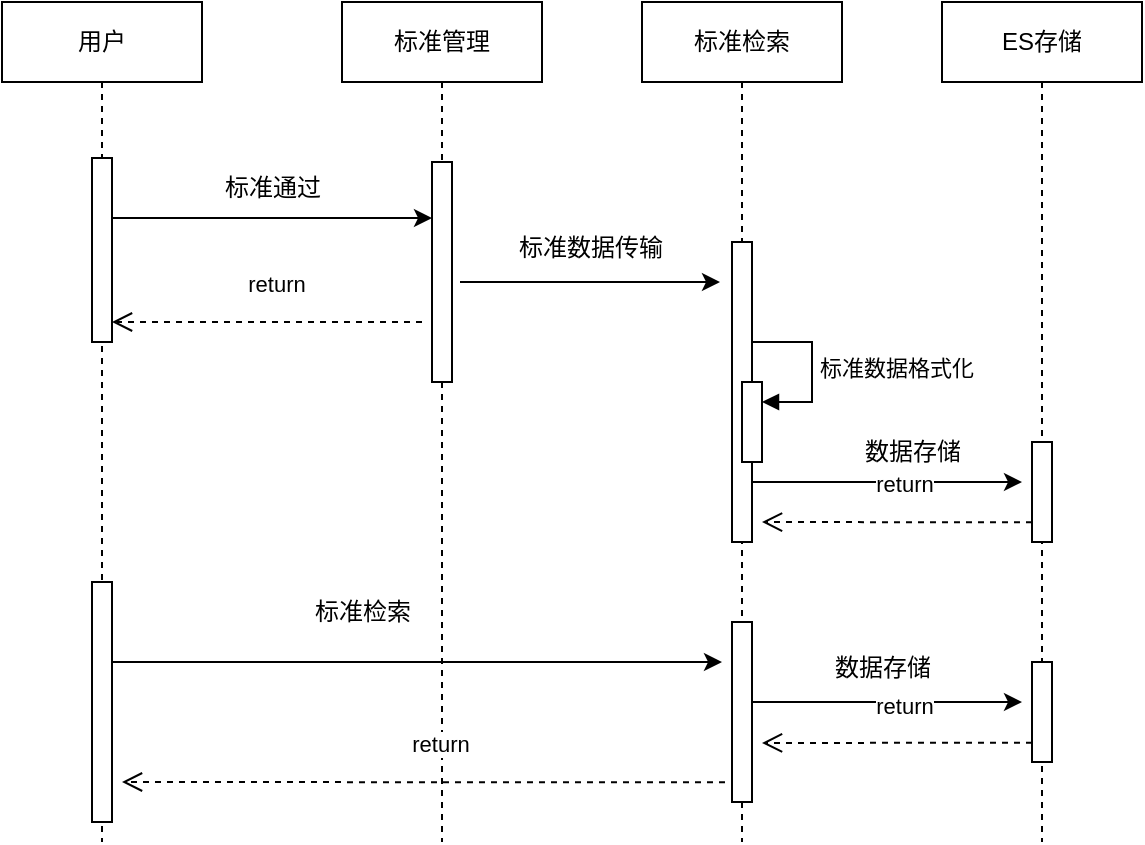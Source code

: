 <mxfile version="21.5.0" type="github">
  <diagram name="第 1 页" id="ML9bKAefyUrUhUsk4Lbq">
    <mxGraphModel dx="1050" dy="517" grid="1" gridSize="10" guides="1" tooltips="1" connect="1" arrows="1" fold="1" page="1" pageScale="1" pageWidth="827" pageHeight="1169" math="0" shadow="0">
      <root>
        <mxCell id="0" />
        <mxCell id="1" parent="0" />
        <mxCell id="nKvcr4VWRUPyPT7Dwx2N-11" value="" style="endArrow=classic;html=1;rounded=0;" edge="1" parent="1">
          <mxGeometry width="50" height="50" relative="1" as="geometry">
            <mxPoint x="175" y="178" as="sourcePoint" />
            <mxPoint x="335" y="178" as="targetPoint" />
          </mxGeometry>
        </mxCell>
        <mxCell id="nKvcr4VWRUPyPT7Dwx2N-14" value="标准管理" style="shape=umlLifeline;perimeter=lifelinePerimeter;whiteSpace=wrap;html=1;container=1;dropTarget=0;collapsible=0;recursiveResize=0;outlineConnect=0;portConstraint=eastwest;newEdgeStyle={&quot;edgeStyle&quot;:&quot;elbowEdgeStyle&quot;,&quot;elbow&quot;:&quot;vertical&quot;,&quot;curved&quot;:0,&quot;rounded&quot;:0};" vertex="1" parent="1">
          <mxGeometry x="290" y="70" width="100" height="420" as="geometry" />
        </mxCell>
        <mxCell id="nKvcr4VWRUPyPT7Dwx2N-15" value="" style="html=1;points=[];perimeter=orthogonalPerimeter;outlineConnect=0;targetShapes=umlLifeline;portConstraint=eastwest;newEdgeStyle={&quot;edgeStyle&quot;:&quot;elbowEdgeStyle&quot;,&quot;elbow&quot;:&quot;vertical&quot;,&quot;curved&quot;:0,&quot;rounded&quot;:0};" vertex="1" parent="nKvcr4VWRUPyPT7Dwx2N-14">
          <mxGeometry x="45" y="80" width="10" height="110" as="geometry" />
        </mxCell>
        <mxCell id="nKvcr4VWRUPyPT7Dwx2N-16" value="标准通过" style="text;html=1;align=center;verticalAlign=middle;resizable=0;points=[];autosize=1;strokeColor=none;fillColor=none;" vertex="1" parent="1">
          <mxGeometry x="220" y="148" width="70" height="30" as="geometry" />
        </mxCell>
        <mxCell id="nKvcr4VWRUPyPT7Dwx2N-17" value="标准检索" style="shape=umlLifeline;perimeter=lifelinePerimeter;whiteSpace=wrap;html=1;container=1;dropTarget=0;collapsible=0;recursiveResize=0;outlineConnect=0;portConstraint=eastwest;newEdgeStyle={&quot;edgeStyle&quot;:&quot;elbowEdgeStyle&quot;,&quot;elbow&quot;:&quot;vertical&quot;,&quot;curved&quot;:0,&quot;rounded&quot;:0};" vertex="1" parent="1">
          <mxGeometry x="440" y="70" width="100" height="420" as="geometry" />
        </mxCell>
        <mxCell id="nKvcr4VWRUPyPT7Dwx2N-18" value="" style="html=1;points=[];perimeter=orthogonalPerimeter;outlineConnect=0;targetShapes=umlLifeline;portConstraint=eastwest;newEdgeStyle={&quot;edgeStyle&quot;:&quot;elbowEdgeStyle&quot;,&quot;elbow&quot;:&quot;vertical&quot;,&quot;curved&quot;:0,&quot;rounded&quot;:0};" vertex="1" parent="nKvcr4VWRUPyPT7Dwx2N-17">
          <mxGeometry x="45" y="120" width="10" height="150" as="geometry" />
        </mxCell>
        <mxCell id="nKvcr4VWRUPyPT7Dwx2N-33" value="" style="html=1;points=[];perimeter=orthogonalPerimeter;outlineConnect=0;targetShapes=umlLifeline;portConstraint=eastwest;newEdgeStyle={&quot;edgeStyle&quot;:&quot;elbowEdgeStyle&quot;,&quot;elbow&quot;:&quot;vertical&quot;,&quot;curved&quot;:0,&quot;rounded&quot;:0};" vertex="1" parent="nKvcr4VWRUPyPT7Dwx2N-17">
          <mxGeometry x="50" y="190" width="10" height="40" as="geometry" />
        </mxCell>
        <mxCell id="nKvcr4VWRUPyPT7Dwx2N-34" value="标准数据格式化" style="html=1;align=left;spacingLeft=2;endArrow=block;rounded=0;edgeStyle=orthogonalEdgeStyle;curved=0;rounded=0;" edge="1" target="nKvcr4VWRUPyPT7Dwx2N-33" parent="nKvcr4VWRUPyPT7Dwx2N-17">
          <mxGeometry relative="1" as="geometry">
            <mxPoint x="55" y="170" as="sourcePoint" />
            <Array as="points">
              <mxPoint x="85" y="200" />
            </Array>
          </mxGeometry>
        </mxCell>
        <mxCell id="nKvcr4VWRUPyPT7Dwx2N-49" value="" style="html=1;points=[];perimeter=orthogonalPerimeter;outlineConnect=0;targetShapes=umlLifeline;portConstraint=eastwest;newEdgeStyle={&quot;edgeStyle&quot;:&quot;elbowEdgeStyle&quot;,&quot;elbow&quot;:&quot;vertical&quot;,&quot;curved&quot;:0,&quot;rounded&quot;:0};" vertex="1" parent="nKvcr4VWRUPyPT7Dwx2N-17">
          <mxGeometry x="45" y="310" width="10" height="90" as="geometry" />
        </mxCell>
        <mxCell id="nKvcr4VWRUPyPT7Dwx2N-32" value="标准数据传输" style="text;html=1;align=center;verticalAlign=middle;resizable=0;points=[];autosize=1;strokeColor=none;fillColor=none;" vertex="1" parent="1">
          <mxGeometry x="364" y="178" width="100" height="30" as="geometry" />
        </mxCell>
        <mxCell id="nKvcr4VWRUPyPT7Dwx2N-37" value="return" style="html=1;verticalAlign=bottom;endArrow=open;dashed=1;endSize=8;edgeStyle=elbowEdgeStyle;elbow=vertical;curved=0;rounded=0;" edge="1" parent="1" target="nKvcr4VWRUPyPT7Dwx2N-39">
          <mxGeometry x="-0.051" y="-10" relative="1" as="geometry">
            <mxPoint x="330" y="230" as="sourcePoint" />
            <mxPoint x="140" y="230" as="targetPoint" />
            <mxPoint as="offset" />
          </mxGeometry>
        </mxCell>
        <mxCell id="nKvcr4VWRUPyPT7Dwx2N-38" value="用户" style="shape=umlLifeline;perimeter=lifelinePerimeter;whiteSpace=wrap;html=1;container=1;dropTarget=0;collapsible=0;recursiveResize=0;outlineConnect=0;portConstraint=eastwest;newEdgeStyle={&quot;edgeStyle&quot;:&quot;elbowEdgeStyle&quot;,&quot;elbow&quot;:&quot;vertical&quot;,&quot;curved&quot;:0,&quot;rounded&quot;:0};" vertex="1" parent="1">
          <mxGeometry x="120" y="70" width="100" height="420" as="geometry" />
        </mxCell>
        <mxCell id="nKvcr4VWRUPyPT7Dwx2N-39" value="" style="html=1;points=[];perimeter=orthogonalPerimeter;outlineConnect=0;targetShapes=umlLifeline;portConstraint=eastwest;newEdgeStyle={&quot;edgeStyle&quot;:&quot;elbowEdgeStyle&quot;,&quot;elbow&quot;:&quot;vertical&quot;,&quot;curved&quot;:0,&quot;rounded&quot;:0};" vertex="1" parent="nKvcr4VWRUPyPT7Dwx2N-38">
          <mxGeometry x="45" y="78" width="10" height="92" as="geometry" />
        </mxCell>
        <mxCell id="nKvcr4VWRUPyPT7Dwx2N-48" value="" style="html=1;points=[];perimeter=orthogonalPerimeter;outlineConnect=0;targetShapes=umlLifeline;portConstraint=eastwest;newEdgeStyle={&quot;edgeStyle&quot;:&quot;elbowEdgeStyle&quot;,&quot;elbow&quot;:&quot;vertical&quot;,&quot;curved&quot;:0,&quot;rounded&quot;:0};" vertex="1" parent="nKvcr4VWRUPyPT7Dwx2N-38">
          <mxGeometry x="45" y="290" width="10" height="120" as="geometry" />
        </mxCell>
        <mxCell id="nKvcr4VWRUPyPT7Dwx2N-40" value="ES存储" style="shape=umlLifeline;perimeter=lifelinePerimeter;whiteSpace=wrap;html=1;container=1;dropTarget=0;collapsible=0;recursiveResize=0;outlineConnect=0;portConstraint=eastwest;newEdgeStyle={&quot;edgeStyle&quot;:&quot;elbowEdgeStyle&quot;,&quot;elbow&quot;:&quot;vertical&quot;,&quot;curved&quot;:0,&quot;rounded&quot;:0};" vertex="1" parent="1">
          <mxGeometry x="590" y="70" width="100" height="420" as="geometry" />
        </mxCell>
        <mxCell id="nKvcr4VWRUPyPT7Dwx2N-41" value="" style="html=1;points=[];perimeter=orthogonalPerimeter;outlineConnect=0;targetShapes=umlLifeline;portConstraint=eastwest;newEdgeStyle={&quot;edgeStyle&quot;:&quot;elbowEdgeStyle&quot;,&quot;elbow&quot;:&quot;vertical&quot;,&quot;curved&quot;:0,&quot;rounded&quot;:0};" vertex="1" parent="nKvcr4VWRUPyPT7Dwx2N-40">
          <mxGeometry x="45" y="220" width="10" height="50" as="geometry" />
        </mxCell>
        <mxCell id="nKvcr4VWRUPyPT7Dwx2N-53" value="" style="html=1;points=[];perimeter=orthogonalPerimeter;outlineConnect=0;targetShapes=umlLifeline;portConstraint=eastwest;newEdgeStyle={&quot;edgeStyle&quot;:&quot;elbowEdgeStyle&quot;,&quot;elbow&quot;:&quot;vertical&quot;,&quot;curved&quot;:0,&quot;rounded&quot;:0};" vertex="1" parent="nKvcr4VWRUPyPT7Dwx2N-40">
          <mxGeometry x="45" y="330" width="10" height="50" as="geometry" />
        </mxCell>
        <mxCell id="nKvcr4VWRUPyPT7Dwx2N-44" style="edgeStyle=elbowEdgeStyle;rounded=0;orthogonalLoop=1;jettySize=auto;html=1;elbow=vertical;curved=0;" edge="1" parent="1">
          <mxGeometry relative="1" as="geometry">
            <mxPoint x="495" y="309.999" as="sourcePoint" />
            <mxPoint x="630" y="310" as="targetPoint" />
          </mxGeometry>
        </mxCell>
        <mxCell id="nKvcr4VWRUPyPT7Dwx2N-45" value="数据存储" style="text;html=1;align=center;verticalAlign=middle;resizable=0;points=[];autosize=1;strokeColor=none;fillColor=none;" vertex="1" parent="1">
          <mxGeometry x="540" y="280" width="70" height="30" as="geometry" />
        </mxCell>
        <mxCell id="nKvcr4VWRUPyPT7Dwx2N-47" value="return" style="html=1;verticalAlign=bottom;endArrow=open;dashed=1;endSize=8;edgeStyle=elbowEdgeStyle;elbow=vertical;curved=0;rounded=0;" edge="1" parent="1">
          <mxGeometry x="-0.051" y="-10" relative="1" as="geometry">
            <mxPoint x="635" y="330.17" as="sourcePoint" />
            <mxPoint x="500" y="330" as="targetPoint" />
            <mxPoint as="offset" />
          </mxGeometry>
        </mxCell>
        <mxCell id="nKvcr4VWRUPyPT7Dwx2N-51" style="edgeStyle=elbowEdgeStyle;rounded=0;orthogonalLoop=1;jettySize=auto;html=1;elbow=vertical;curved=0;" edge="1" parent="1">
          <mxGeometry relative="1" as="geometry">
            <mxPoint x="175" y="399.997" as="sourcePoint" />
            <mxPoint x="480" y="400" as="targetPoint" />
          </mxGeometry>
        </mxCell>
        <mxCell id="nKvcr4VWRUPyPT7Dwx2N-52" value="标准检索" style="text;html=1;align=center;verticalAlign=middle;resizable=0;points=[];autosize=1;strokeColor=none;fillColor=none;" vertex="1" parent="1">
          <mxGeometry x="265" y="360" width="70" height="30" as="geometry" />
        </mxCell>
        <mxCell id="nKvcr4VWRUPyPT7Dwx2N-55" style="edgeStyle=elbowEdgeStyle;rounded=0;orthogonalLoop=1;jettySize=auto;html=1;elbow=vertical;curved=0;" edge="1" parent="1" source="nKvcr4VWRUPyPT7Dwx2N-49">
          <mxGeometry relative="1" as="geometry">
            <mxPoint x="630" y="420" as="targetPoint" />
          </mxGeometry>
        </mxCell>
        <mxCell id="nKvcr4VWRUPyPT7Dwx2N-56" value="数据存储" style="text;html=1;align=center;verticalAlign=middle;resizable=0;points=[];autosize=1;strokeColor=none;fillColor=none;" vertex="1" parent="1">
          <mxGeometry x="525" y="388" width="70" height="30" as="geometry" />
        </mxCell>
        <mxCell id="nKvcr4VWRUPyPT7Dwx2N-57" value="return" style="html=1;verticalAlign=bottom;endArrow=open;dashed=1;endSize=8;edgeStyle=elbowEdgeStyle;elbow=vertical;curved=0;rounded=0;" edge="1" parent="1">
          <mxGeometry x="-0.051" y="-10" relative="1" as="geometry">
            <mxPoint x="635" y="440.34" as="sourcePoint" />
            <mxPoint x="500" y="440.17" as="targetPoint" />
            <mxPoint as="offset" />
          </mxGeometry>
        </mxCell>
        <mxCell id="nKvcr4VWRUPyPT7Dwx2N-58" value="return" style="html=1;verticalAlign=bottom;endArrow=open;dashed=1;endSize=8;edgeStyle=elbowEdgeStyle;elbow=vertical;curved=0;rounded=0;" edge="1" parent="1">
          <mxGeometry x="-0.051" y="-10" relative="1" as="geometry">
            <mxPoint x="481.5" y="460.17" as="sourcePoint" />
            <mxPoint x="180" y="460" as="targetPoint" />
            <mxPoint as="offset" />
          </mxGeometry>
        </mxCell>
        <mxCell id="nKvcr4VWRUPyPT7Dwx2N-59" value="" style="endArrow=classic;html=1;rounded=0;" edge="1" parent="1">
          <mxGeometry width="50" height="50" relative="1" as="geometry">
            <mxPoint x="349" y="210" as="sourcePoint" />
            <mxPoint x="479" y="210" as="targetPoint" />
          </mxGeometry>
        </mxCell>
      </root>
    </mxGraphModel>
  </diagram>
</mxfile>
